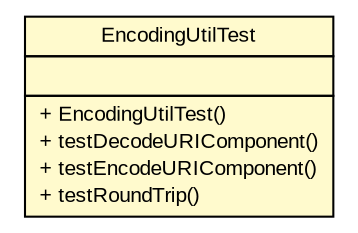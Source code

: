 #!/usr/local/bin/dot
#
# Class diagram 
# Generated by UMLGraph version R5_6 (http://www.umlgraph.org/)
#

digraph G {
	edge [fontname="arial",fontsize=10,labelfontname="arial",labelfontsize=10];
	node [fontname="arial",fontsize=10,shape=plaintext];
	nodesep=0.25;
	ranksep=0.5;
	// nl.mineleni.cbsviewer.util.EncodingUtilTest
	c170 [label=<<table title="nl.mineleni.cbsviewer.util.EncodingUtilTest" border="0" cellborder="1" cellspacing="0" cellpadding="2" port="p" bgcolor="lemonChiffon" href="./EncodingUtilTest.html">
		<tr><td><table border="0" cellspacing="0" cellpadding="1">
<tr><td align="center" balign="center"> EncodingUtilTest </td></tr>
		</table></td></tr>
		<tr><td><table border="0" cellspacing="0" cellpadding="1">
<tr><td align="left" balign="left">  </td></tr>
		</table></td></tr>
		<tr><td><table border="0" cellspacing="0" cellpadding="1">
<tr><td align="left" balign="left"> + EncodingUtilTest() </td></tr>
<tr><td align="left" balign="left"> + testDecodeURIComponent() </td></tr>
<tr><td align="left" balign="left"> + testEncodeURIComponent() </td></tr>
<tr><td align="left" balign="left"> + testRoundTrip() </td></tr>
		</table></td></tr>
		</table>>, URL="./EncodingUtilTest.html", fontname="arial", fontcolor="black", fontsize=10.0];
}

